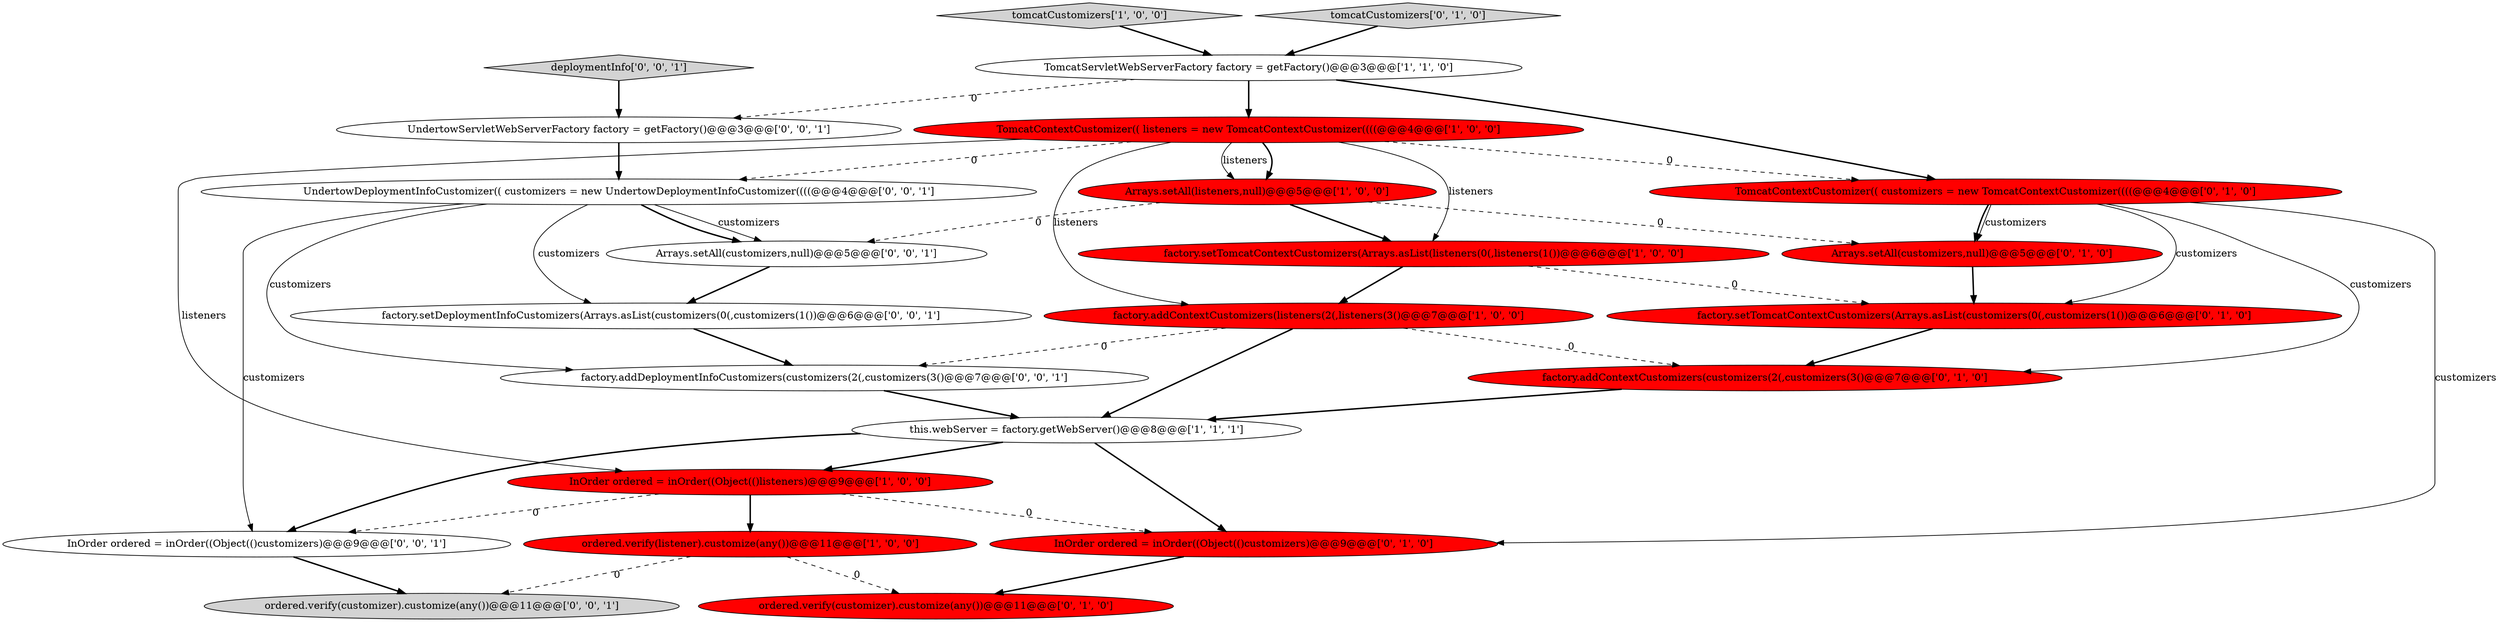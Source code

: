 digraph {
20 [style = filled, label = "deploymentInfo['0', '0', '1']", fillcolor = lightgray, shape = diamond image = "AAA0AAABBB3BBB"];
23 [style = filled, label = "factory.setDeploymentInfoCustomizers(Arrays.asList(customizers(0(,customizers(1())@@@6@@@['0', '0', '1']", fillcolor = white, shape = ellipse image = "AAA0AAABBB3BBB"];
6 [style = filled, label = "this.webServer = factory.getWebServer()@@@8@@@['1', '1', '1']", fillcolor = white, shape = ellipse image = "AAA0AAABBB1BBB"];
1 [style = filled, label = "tomcatCustomizers['1', '0', '0']", fillcolor = lightgray, shape = diamond image = "AAA0AAABBB1BBB"];
16 [style = filled, label = "UndertowDeploymentInfoCustomizer(( customizers = new UndertowDeploymentInfoCustomizer((((@@@4@@@['0', '0', '1']", fillcolor = white, shape = ellipse image = "AAA0AAABBB3BBB"];
18 [style = filled, label = "UndertowServletWebServerFactory factory = getFactory()@@@3@@@['0', '0', '1']", fillcolor = white, shape = ellipse image = "AAA0AAABBB3BBB"];
19 [style = filled, label = "factory.addDeploymentInfoCustomizers(customizers(2(,customizers(3()@@@7@@@['0', '0', '1']", fillcolor = white, shape = ellipse image = "AAA0AAABBB3BBB"];
5 [style = filled, label = "factory.addContextCustomizers(listeners(2(,listeners(3()@@@7@@@['1', '0', '0']", fillcolor = red, shape = ellipse image = "AAA1AAABBB1BBB"];
14 [style = filled, label = "factory.setTomcatContextCustomizers(Arrays.asList(customizers(0(,customizers(1())@@@6@@@['0', '1', '0']", fillcolor = red, shape = ellipse image = "AAA1AAABBB2BBB"];
4 [style = filled, label = "factory.setTomcatContextCustomizers(Arrays.asList(listeners(0(,listeners(1())@@@6@@@['1', '0', '0']", fillcolor = red, shape = ellipse image = "AAA1AAABBB1BBB"];
0 [style = filled, label = "Arrays.setAll(listeners,null)@@@5@@@['1', '0', '0']", fillcolor = red, shape = ellipse image = "AAA1AAABBB1BBB"];
21 [style = filled, label = "ordered.verify(customizer).customize(any())@@@11@@@['0', '0', '1']", fillcolor = lightgray, shape = ellipse image = "AAA0AAABBB3BBB"];
7 [style = filled, label = "ordered.verify(listener).customize(any())@@@11@@@['1', '0', '0']", fillcolor = red, shape = ellipse image = "AAA1AAABBB1BBB"];
9 [style = filled, label = "tomcatCustomizers['0', '1', '0']", fillcolor = lightgray, shape = diamond image = "AAA0AAABBB2BBB"];
13 [style = filled, label = "TomcatContextCustomizer(( customizers = new TomcatContextCustomizer((((@@@4@@@['0', '1', '0']", fillcolor = red, shape = ellipse image = "AAA1AAABBB2BBB"];
2 [style = filled, label = "InOrder ordered = inOrder((Object(()listeners)@@@9@@@['1', '0', '0']", fillcolor = red, shape = ellipse image = "AAA1AAABBB1BBB"];
3 [style = filled, label = "TomcatContextCustomizer(( listeners = new TomcatContextCustomizer((((@@@4@@@['1', '0', '0']", fillcolor = red, shape = ellipse image = "AAA1AAABBB1BBB"];
8 [style = filled, label = "TomcatServletWebServerFactory factory = getFactory()@@@3@@@['1', '1', '0']", fillcolor = white, shape = ellipse image = "AAA0AAABBB1BBB"];
17 [style = filled, label = "InOrder ordered = inOrder((Object(()customizers)@@@9@@@['0', '0', '1']", fillcolor = white, shape = ellipse image = "AAA0AAABBB3BBB"];
12 [style = filled, label = "ordered.verify(customizer).customize(any())@@@11@@@['0', '1', '0']", fillcolor = red, shape = ellipse image = "AAA1AAABBB2BBB"];
10 [style = filled, label = "factory.addContextCustomizers(customizers(2(,customizers(3()@@@7@@@['0', '1', '0']", fillcolor = red, shape = ellipse image = "AAA1AAABBB2BBB"];
22 [style = filled, label = "Arrays.setAll(customizers,null)@@@5@@@['0', '0', '1']", fillcolor = white, shape = ellipse image = "AAA0AAABBB3BBB"];
15 [style = filled, label = "InOrder ordered = inOrder((Object(()customizers)@@@9@@@['0', '1', '0']", fillcolor = red, shape = ellipse image = "AAA1AAABBB2BBB"];
11 [style = filled, label = "Arrays.setAll(customizers,null)@@@5@@@['0', '1', '0']", fillcolor = red, shape = ellipse image = "AAA1AAABBB2BBB"];
6->17 [style = bold, label=""];
16->22 [style = solid, label="customizers"];
7->21 [style = dashed, label="0"];
1->8 [style = bold, label=""];
11->14 [style = bold, label=""];
16->23 [style = solid, label="customizers"];
8->3 [style = bold, label=""];
3->16 [style = dashed, label="0"];
14->10 [style = bold, label=""];
0->11 [style = dashed, label="0"];
16->22 [style = bold, label=""];
9->8 [style = bold, label=""];
19->6 [style = bold, label=""];
13->11 [style = solid, label="customizers"];
13->11 [style = bold, label=""];
10->6 [style = bold, label=""];
22->23 [style = bold, label=""];
3->13 [style = dashed, label="0"];
0->22 [style = dashed, label="0"];
6->15 [style = bold, label=""];
3->0 [style = bold, label=""];
16->19 [style = solid, label="customizers"];
13->15 [style = solid, label="customizers"];
6->2 [style = bold, label=""];
2->15 [style = dashed, label="0"];
20->18 [style = bold, label=""];
3->0 [style = solid, label="listeners"];
13->10 [style = solid, label="customizers"];
5->6 [style = bold, label=""];
5->10 [style = dashed, label="0"];
0->4 [style = bold, label=""];
23->19 [style = bold, label=""];
3->5 [style = solid, label="listeners"];
7->12 [style = dashed, label="0"];
8->18 [style = dashed, label="0"];
4->14 [style = dashed, label="0"];
15->12 [style = bold, label=""];
3->2 [style = solid, label="listeners"];
16->17 [style = solid, label="customizers"];
2->7 [style = bold, label=""];
5->19 [style = dashed, label="0"];
4->5 [style = bold, label=""];
17->21 [style = bold, label=""];
3->4 [style = solid, label="listeners"];
8->13 [style = bold, label=""];
13->14 [style = solid, label="customizers"];
2->17 [style = dashed, label="0"];
18->16 [style = bold, label=""];
}
